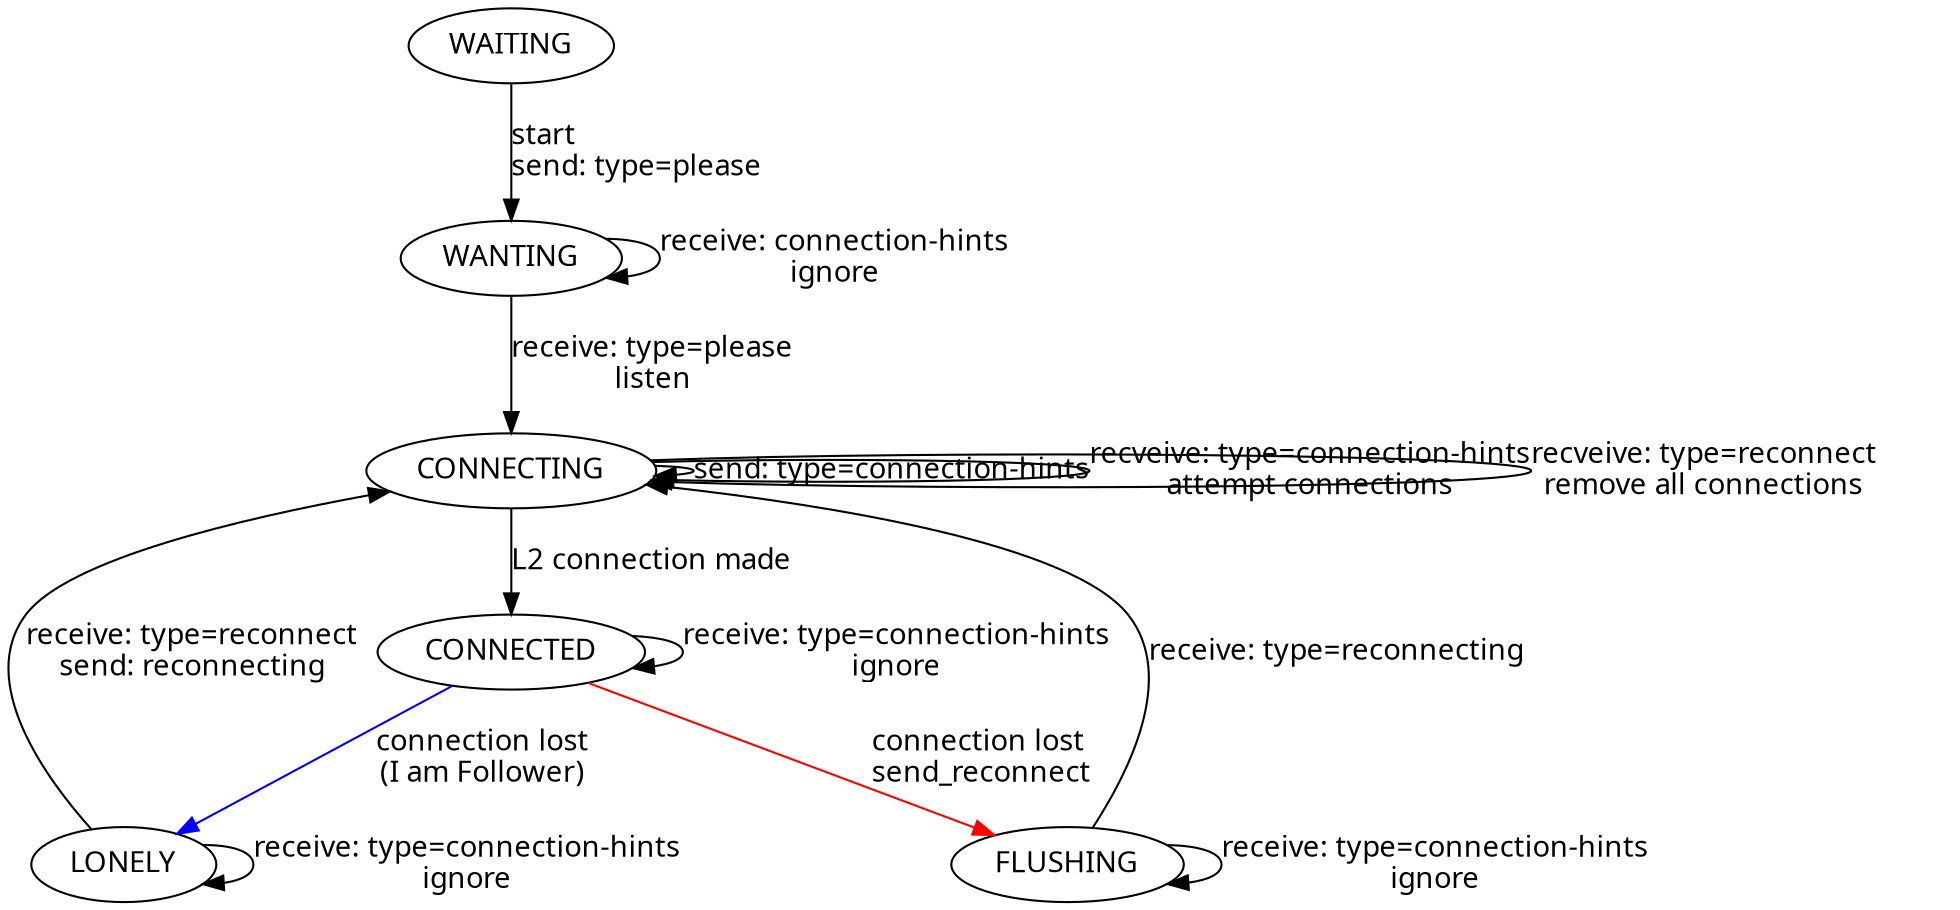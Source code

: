 # this concentrates on a more "abstract" view of dilation, ignoring
# the Python implementation and looking more directly at network
# messages.
#
# The _same_ state-machine should work for both Leader and Follower
# roles (which is nice) although some transitions simply won't be
# ever used in one vs. the other ... small price, IMO
#
# It _would_ be really great if this could actually be expressed as a
# kind of "diff" against the Automat produced diagrams ... e.g. most
#  of it is "manager", chopped down.

digraph {
	graph [dpi=150 pack=true splines=true]
	node [fontname="Source Sans Pro"]
	edge [fontname="Source Sans Pro"]

    WAITING -> WANTING [label="start\lsend: type=please"]

    WANTING -> WANTING [label="receive: connection-hints\lignore"]
    WANTING -> CONNECTING [label="receive: type=please\llisten"]

    CONNECTING -> CONNECTING [label="send: type=connection-hints"]
    CONNECTING -> CONNECTING [label="recveive: type=connection-hints\lattempt connections"]
    CONNECTING -> CONNECTING [label="recveive: type=reconnect\lremove all connections"]

    CONNECTING -> CONNECTED [label="L2 connection made"]

    CONNECTED -> CONNECTED [label="receive: type=connection-hints\lignore"]
    CONNECTED -> LONELY [label="connection lost\l(I am Follower)", color=blue]
    CONNECTED -> FLUSHING [label="connection lost\lsend_reconnect", color=red]

    LONELY -> CONNECTING [label="receive: type=reconnect\lsend: reconnecting"]
    LONELY -> LONELY [label="receive: type=connection-hints\lignore"]

    FLUSHING -> CONNECTING [label="receive: type=reconnecting"]
    FLUSHING -> FLUSHING [label="receive: type=connection-hints\lignore"]

 }
